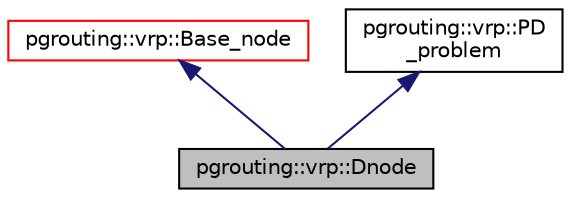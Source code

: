 digraph "pgrouting::vrp::Dnode"
{
  edge [fontname="Helvetica",fontsize="10",labelfontname="Helvetica",labelfontsize="10"];
  node [fontname="Helvetica",fontsize="10",shape=record];
  Node1 [label="pgrouting::vrp::Dnode",height=0.2,width=0.4,color="black", fillcolor="grey75", style="filled", fontcolor="black"];
  Node2 -> Node1 [dir="back",color="midnightblue",fontsize="10",style="solid",fontname="Helvetica"];
  Node2 [label="pgrouting::vrp::Base_node",height=0.2,width=0.4,color="red", fillcolor="white", style="filled",URL="$classpgrouting_1_1vrp_1_1Base__node.html",tooltip="The Base_node class defines the operations that can be performed in a 2D node. "];
  Node3 -> Node1 [dir="back",color="midnightblue",fontsize="10",style="solid",fontname="Helvetica"];
  Node3 [label="pgrouting::vrp::PD\l_problem",height=0.2,width=0.4,color="black", fillcolor="white", style="filled",URL="$classpgrouting_1_1vrp_1_1PD__problem.html"];
}
